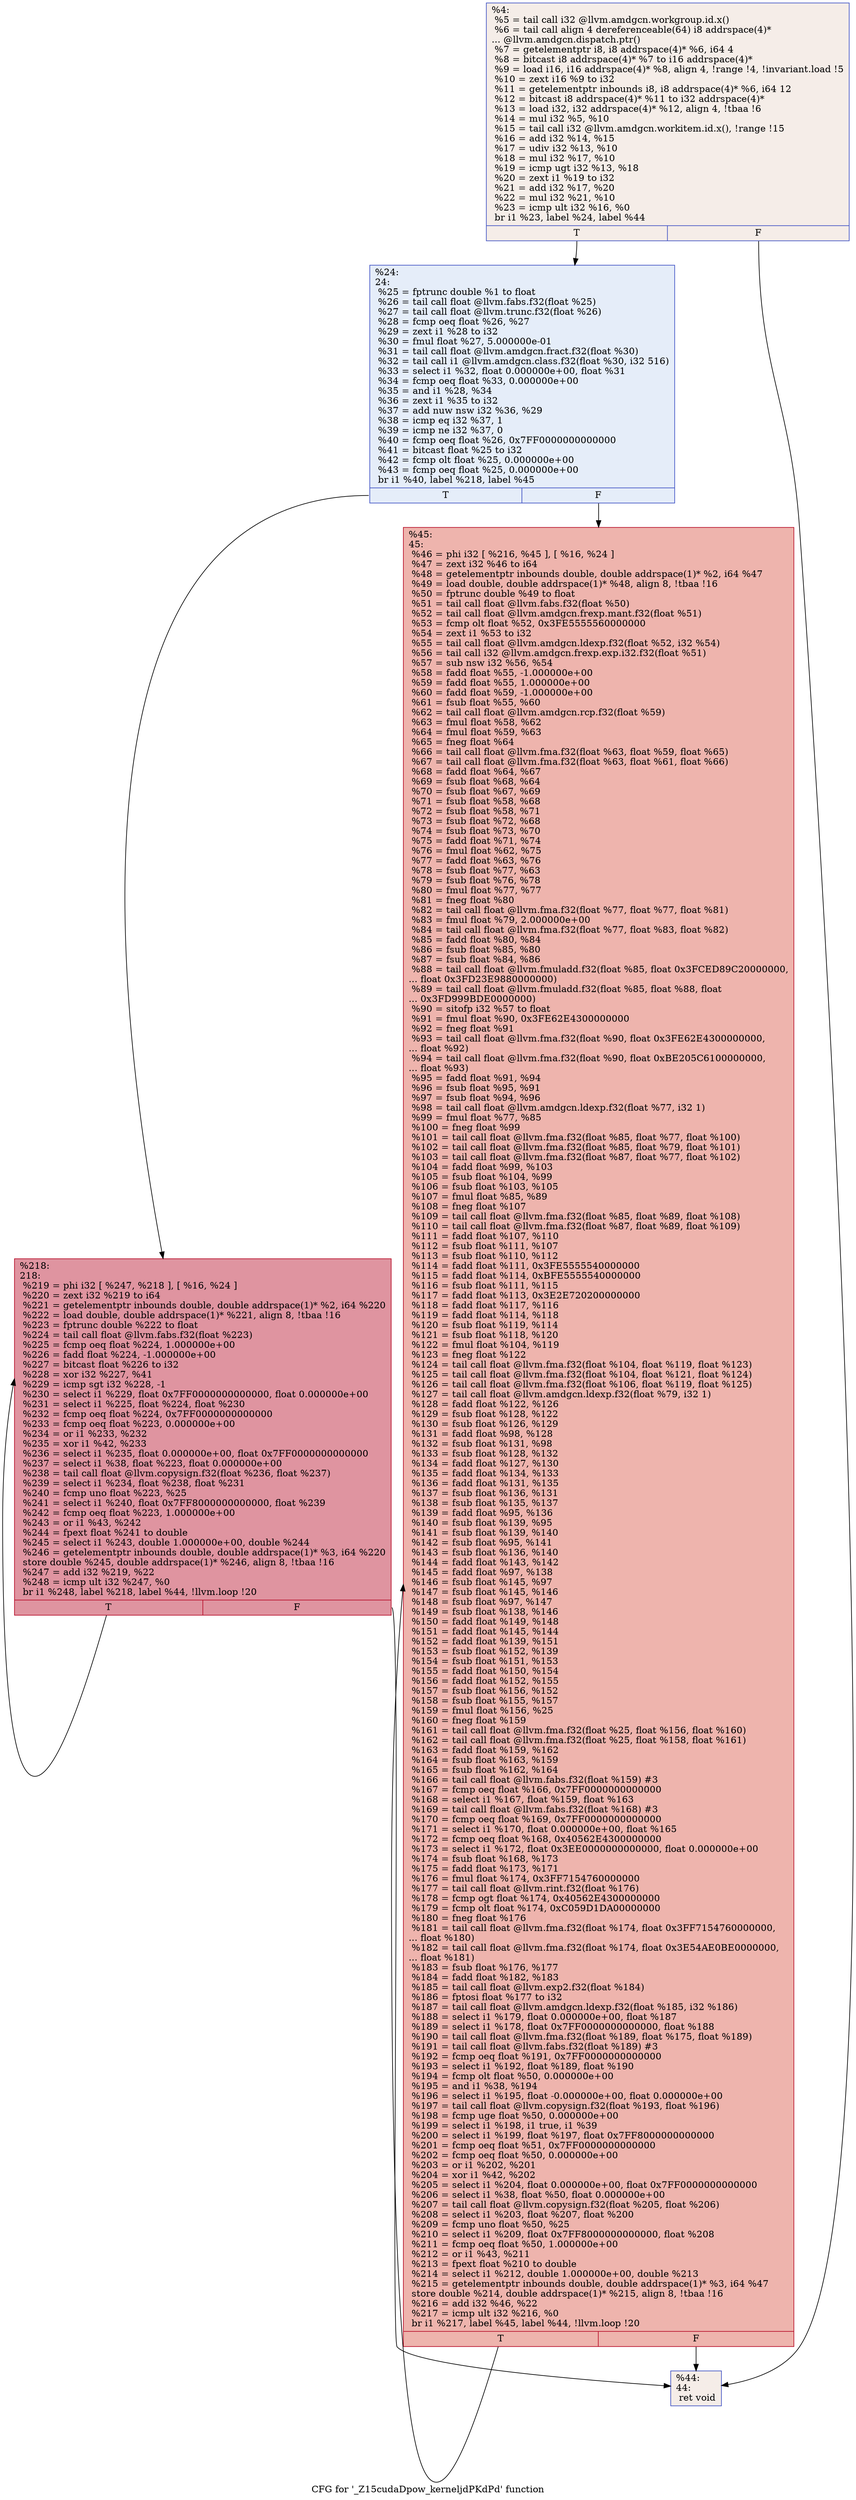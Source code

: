digraph "CFG for '_Z15cudaDpow_kerneljdPKdPd' function" {
	label="CFG for '_Z15cudaDpow_kerneljdPKdPd' function";

	Node0x4d5d0c0 [shape=record,color="#3d50c3ff", style=filled, fillcolor="#e8d6cc70",label="{%4:\l  %5 = tail call i32 @llvm.amdgcn.workgroup.id.x()\l  %6 = tail call align 4 dereferenceable(64) i8 addrspace(4)*\l... @llvm.amdgcn.dispatch.ptr()\l  %7 = getelementptr i8, i8 addrspace(4)* %6, i64 4\l  %8 = bitcast i8 addrspace(4)* %7 to i16 addrspace(4)*\l  %9 = load i16, i16 addrspace(4)* %8, align 4, !range !4, !invariant.load !5\l  %10 = zext i16 %9 to i32\l  %11 = getelementptr inbounds i8, i8 addrspace(4)* %6, i64 12\l  %12 = bitcast i8 addrspace(4)* %11 to i32 addrspace(4)*\l  %13 = load i32, i32 addrspace(4)* %12, align 4, !tbaa !6\l  %14 = mul i32 %5, %10\l  %15 = tail call i32 @llvm.amdgcn.workitem.id.x(), !range !15\l  %16 = add i32 %14, %15\l  %17 = udiv i32 %13, %10\l  %18 = mul i32 %17, %10\l  %19 = icmp ugt i32 %13, %18\l  %20 = zext i1 %19 to i32\l  %21 = add i32 %17, %20\l  %22 = mul i32 %21, %10\l  %23 = icmp ult i32 %16, %0\l  br i1 %23, label %24, label %44\l|{<s0>T|<s1>F}}"];
	Node0x4d5d0c0:s0 -> Node0x4d5f680;
	Node0x4d5d0c0:s1 -> Node0x4d5f710;
	Node0x4d5f680 [shape=record,color="#3d50c3ff", style=filled, fillcolor="#c5d6f270",label="{%24:\l24:                                               \l  %25 = fptrunc double %1 to float\l  %26 = tail call float @llvm.fabs.f32(float %25)\l  %27 = tail call float @llvm.trunc.f32(float %26)\l  %28 = fcmp oeq float %26, %27\l  %29 = zext i1 %28 to i32\l  %30 = fmul float %27, 5.000000e-01\l  %31 = tail call float @llvm.amdgcn.fract.f32(float %30)\l  %32 = tail call i1 @llvm.amdgcn.class.f32(float %30, i32 516)\l  %33 = select i1 %32, float 0.000000e+00, float %31\l  %34 = fcmp oeq float %33, 0.000000e+00\l  %35 = and i1 %28, %34\l  %36 = zext i1 %35 to i32\l  %37 = add nuw nsw i32 %36, %29\l  %38 = icmp eq i32 %37, 1\l  %39 = icmp ne i32 %37, 0\l  %40 = fcmp oeq float %26, 0x7FF0000000000000\l  %41 = bitcast float %25 to i32\l  %42 = fcmp olt float %25, 0.000000e+00\l  %43 = fcmp oeq float %25, 0.000000e+00\l  br i1 %40, label %218, label %45\l|{<s0>T|<s1>F}}"];
	Node0x4d5f680:s0 -> Node0x4d61510;
	Node0x4d5f680:s1 -> Node0x4d615a0;
	Node0x4d5f710 [shape=record,color="#3d50c3ff", style=filled, fillcolor="#e8d6cc70",label="{%44:\l44:                                               \l  ret void\l}"];
	Node0x4d615a0 [shape=record,color="#b70d28ff", style=filled, fillcolor="#d8564670",label="{%45:\l45:                                               \l  %46 = phi i32 [ %216, %45 ], [ %16, %24 ]\l  %47 = zext i32 %46 to i64\l  %48 = getelementptr inbounds double, double addrspace(1)* %2, i64 %47\l  %49 = load double, double addrspace(1)* %48, align 8, !tbaa !16\l  %50 = fptrunc double %49 to float\l  %51 = tail call float @llvm.fabs.f32(float %50)\l  %52 = tail call float @llvm.amdgcn.frexp.mant.f32(float %51)\l  %53 = fcmp olt float %52, 0x3FE5555560000000\l  %54 = zext i1 %53 to i32\l  %55 = tail call float @llvm.amdgcn.ldexp.f32(float %52, i32 %54)\l  %56 = tail call i32 @llvm.amdgcn.frexp.exp.i32.f32(float %51)\l  %57 = sub nsw i32 %56, %54\l  %58 = fadd float %55, -1.000000e+00\l  %59 = fadd float %55, 1.000000e+00\l  %60 = fadd float %59, -1.000000e+00\l  %61 = fsub float %55, %60\l  %62 = tail call float @llvm.amdgcn.rcp.f32(float %59)\l  %63 = fmul float %58, %62\l  %64 = fmul float %59, %63\l  %65 = fneg float %64\l  %66 = tail call float @llvm.fma.f32(float %63, float %59, float %65)\l  %67 = tail call float @llvm.fma.f32(float %63, float %61, float %66)\l  %68 = fadd float %64, %67\l  %69 = fsub float %68, %64\l  %70 = fsub float %67, %69\l  %71 = fsub float %58, %68\l  %72 = fsub float %58, %71\l  %73 = fsub float %72, %68\l  %74 = fsub float %73, %70\l  %75 = fadd float %71, %74\l  %76 = fmul float %62, %75\l  %77 = fadd float %63, %76\l  %78 = fsub float %77, %63\l  %79 = fsub float %76, %78\l  %80 = fmul float %77, %77\l  %81 = fneg float %80\l  %82 = tail call float @llvm.fma.f32(float %77, float %77, float %81)\l  %83 = fmul float %79, 2.000000e+00\l  %84 = tail call float @llvm.fma.f32(float %77, float %83, float %82)\l  %85 = fadd float %80, %84\l  %86 = fsub float %85, %80\l  %87 = fsub float %84, %86\l  %88 = tail call float @llvm.fmuladd.f32(float %85, float 0x3FCED89C20000000,\l... float 0x3FD23E9880000000)\l  %89 = tail call float @llvm.fmuladd.f32(float %85, float %88, float\l... 0x3FD999BDE0000000)\l  %90 = sitofp i32 %57 to float\l  %91 = fmul float %90, 0x3FE62E4300000000\l  %92 = fneg float %91\l  %93 = tail call float @llvm.fma.f32(float %90, float 0x3FE62E4300000000,\l... float %92)\l  %94 = tail call float @llvm.fma.f32(float %90, float 0xBE205C6100000000,\l... float %93)\l  %95 = fadd float %91, %94\l  %96 = fsub float %95, %91\l  %97 = fsub float %94, %96\l  %98 = tail call float @llvm.amdgcn.ldexp.f32(float %77, i32 1)\l  %99 = fmul float %77, %85\l  %100 = fneg float %99\l  %101 = tail call float @llvm.fma.f32(float %85, float %77, float %100)\l  %102 = tail call float @llvm.fma.f32(float %85, float %79, float %101)\l  %103 = tail call float @llvm.fma.f32(float %87, float %77, float %102)\l  %104 = fadd float %99, %103\l  %105 = fsub float %104, %99\l  %106 = fsub float %103, %105\l  %107 = fmul float %85, %89\l  %108 = fneg float %107\l  %109 = tail call float @llvm.fma.f32(float %85, float %89, float %108)\l  %110 = tail call float @llvm.fma.f32(float %87, float %89, float %109)\l  %111 = fadd float %107, %110\l  %112 = fsub float %111, %107\l  %113 = fsub float %110, %112\l  %114 = fadd float %111, 0x3FE5555540000000\l  %115 = fadd float %114, 0xBFE5555540000000\l  %116 = fsub float %111, %115\l  %117 = fadd float %113, 0x3E2E720200000000\l  %118 = fadd float %117, %116\l  %119 = fadd float %114, %118\l  %120 = fsub float %119, %114\l  %121 = fsub float %118, %120\l  %122 = fmul float %104, %119\l  %123 = fneg float %122\l  %124 = tail call float @llvm.fma.f32(float %104, float %119, float %123)\l  %125 = tail call float @llvm.fma.f32(float %104, float %121, float %124)\l  %126 = tail call float @llvm.fma.f32(float %106, float %119, float %125)\l  %127 = tail call float @llvm.amdgcn.ldexp.f32(float %79, i32 1)\l  %128 = fadd float %122, %126\l  %129 = fsub float %128, %122\l  %130 = fsub float %126, %129\l  %131 = fadd float %98, %128\l  %132 = fsub float %131, %98\l  %133 = fsub float %128, %132\l  %134 = fadd float %127, %130\l  %135 = fadd float %134, %133\l  %136 = fadd float %131, %135\l  %137 = fsub float %136, %131\l  %138 = fsub float %135, %137\l  %139 = fadd float %95, %136\l  %140 = fsub float %139, %95\l  %141 = fsub float %139, %140\l  %142 = fsub float %95, %141\l  %143 = fsub float %136, %140\l  %144 = fadd float %143, %142\l  %145 = fadd float %97, %138\l  %146 = fsub float %145, %97\l  %147 = fsub float %145, %146\l  %148 = fsub float %97, %147\l  %149 = fsub float %138, %146\l  %150 = fadd float %149, %148\l  %151 = fadd float %145, %144\l  %152 = fadd float %139, %151\l  %153 = fsub float %152, %139\l  %154 = fsub float %151, %153\l  %155 = fadd float %150, %154\l  %156 = fadd float %152, %155\l  %157 = fsub float %156, %152\l  %158 = fsub float %155, %157\l  %159 = fmul float %156, %25\l  %160 = fneg float %159\l  %161 = tail call float @llvm.fma.f32(float %25, float %156, float %160)\l  %162 = tail call float @llvm.fma.f32(float %25, float %158, float %161)\l  %163 = fadd float %159, %162\l  %164 = fsub float %163, %159\l  %165 = fsub float %162, %164\l  %166 = tail call float @llvm.fabs.f32(float %159) #3\l  %167 = fcmp oeq float %166, 0x7FF0000000000000\l  %168 = select i1 %167, float %159, float %163\l  %169 = tail call float @llvm.fabs.f32(float %168) #3\l  %170 = fcmp oeq float %169, 0x7FF0000000000000\l  %171 = select i1 %170, float 0.000000e+00, float %165\l  %172 = fcmp oeq float %168, 0x40562E4300000000\l  %173 = select i1 %172, float 0x3EE0000000000000, float 0.000000e+00\l  %174 = fsub float %168, %173\l  %175 = fadd float %173, %171\l  %176 = fmul float %174, 0x3FF7154760000000\l  %177 = tail call float @llvm.rint.f32(float %176)\l  %178 = fcmp ogt float %174, 0x40562E4300000000\l  %179 = fcmp olt float %174, 0xC059D1DA00000000\l  %180 = fneg float %176\l  %181 = tail call float @llvm.fma.f32(float %174, float 0x3FF7154760000000,\l... float %180)\l  %182 = tail call float @llvm.fma.f32(float %174, float 0x3E54AE0BE0000000,\l... float %181)\l  %183 = fsub float %176, %177\l  %184 = fadd float %182, %183\l  %185 = tail call float @llvm.exp2.f32(float %184)\l  %186 = fptosi float %177 to i32\l  %187 = tail call float @llvm.amdgcn.ldexp.f32(float %185, i32 %186)\l  %188 = select i1 %179, float 0.000000e+00, float %187\l  %189 = select i1 %178, float 0x7FF0000000000000, float %188\l  %190 = tail call float @llvm.fma.f32(float %189, float %175, float %189)\l  %191 = tail call float @llvm.fabs.f32(float %189) #3\l  %192 = fcmp oeq float %191, 0x7FF0000000000000\l  %193 = select i1 %192, float %189, float %190\l  %194 = fcmp olt float %50, 0.000000e+00\l  %195 = and i1 %38, %194\l  %196 = select i1 %195, float -0.000000e+00, float 0.000000e+00\l  %197 = tail call float @llvm.copysign.f32(float %193, float %196)\l  %198 = fcmp uge float %50, 0.000000e+00\l  %199 = select i1 %198, i1 true, i1 %39\l  %200 = select i1 %199, float %197, float 0x7FF8000000000000\l  %201 = fcmp oeq float %51, 0x7FF0000000000000\l  %202 = fcmp oeq float %50, 0.000000e+00\l  %203 = or i1 %202, %201\l  %204 = xor i1 %42, %202\l  %205 = select i1 %204, float 0.000000e+00, float 0x7FF0000000000000\l  %206 = select i1 %38, float %50, float 0.000000e+00\l  %207 = tail call float @llvm.copysign.f32(float %205, float %206)\l  %208 = select i1 %203, float %207, float %200\l  %209 = fcmp uno float %50, %25\l  %210 = select i1 %209, float 0x7FF8000000000000, float %208\l  %211 = fcmp oeq float %50, 1.000000e+00\l  %212 = or i1 %43, %211\l  %213 = fpext float %210 to double\l  %214 = select i1 %212, double 1.000000e+00, double %213\l  %215 = getelementptr inbounds double, double addrspace(1)* %3, i64 %47\l  store double %214, double addrspace(1)* %215, align 8, !tbaa !16\l  %216 = add i32 %46, %22\l  %217 = icmp ult i32 %216, %0\l  br i1 %217, label %45, label %44, !llvm.loop !20\l|{<s0>T|<s1>F}}"];
	Node0x4d615a0:s0 -> Node0x4d615a0;
	Node0x4d615a0:s1 -> Node0x4d5f710;
	Node0x4d61510 [shape=record,color="#b70d28ff", style=filled, fillcolor="#b70d2870",label="{%218:\l218:                                              \l  %219 = phi i32 [ %247, %218 ], [ %16, %24 ]\l  %220 = zext i32 %219 to i64\l  %221 = getelementptr inbounds double, double addrspace(1)* %2, i64 %220\l  %222 = load double, double addrspace(1)* %221, align 8, !tbaa !16\l  %223 = fptrunc double %222 to float\l  %224 = tail call float @llvm.fabs.f32(float %223)\l  %225 = fcmp oeq float %224, 1.000000e+00\l  %226 = fadd float %224, -1.000000e+00\l  %227 = bitcast float %226 to i32\l  %228 = xor i32 %227, %41\l  %229 = icmp sgt i32 %228, -1\l  %230 = select i1 %229, float 0x7FF0000000000000, float 0.000000e+00\l  %231 = select i1 %225, float %224, float %230\l  %232 = fcmp oeq float %224, 0x7FF0000000000000\l  %233 = fcmp oeq float %223, 0.000000e+00\l  %234 = or i1 %233, %232\l  %235 = xor i1 %42, %233\l  %236 = select i1 %235, float 0.000000e+00, float 0x7FF0000000000000\l  %237 = select i1 %38, float %223, float 0.000000e+00\l  %238 = tail call float @llvm.copysign.f32(float %236, float %237)\l  %239 = select i1 %234, float %238, float %231\l  %240 = fcmp uno float %223, %25\l  %241 = select i1 %240, float 0x7FF8000000000000, float %239\l  %242 = fcmp oeq float %223, 1.000000e+00\l  %243 = or i1 %43, %242\l  %244 = fpext float %241 to double\l  %245 = select i1 %243, double 1.000000e+00, double %244\l  %246 = getelementptr inbounds double, double addrspace(1)* %3, i64 %220\l  store double %245, double addrspace(1)* %246, align 8, !tbaa !16\l  %247 = add i32 %219, %22\l  %248 = icmp ult i32 %247, %0\l  br i1 %248, label %218, label %44, !llvm.loop !20\l|{<s0>T|<s1>F}}"];
	Node0x4d61510:s0 -> Node0x4d61510;
	Node0x4d61510:s1 -> Node0x4d5f710;
}
